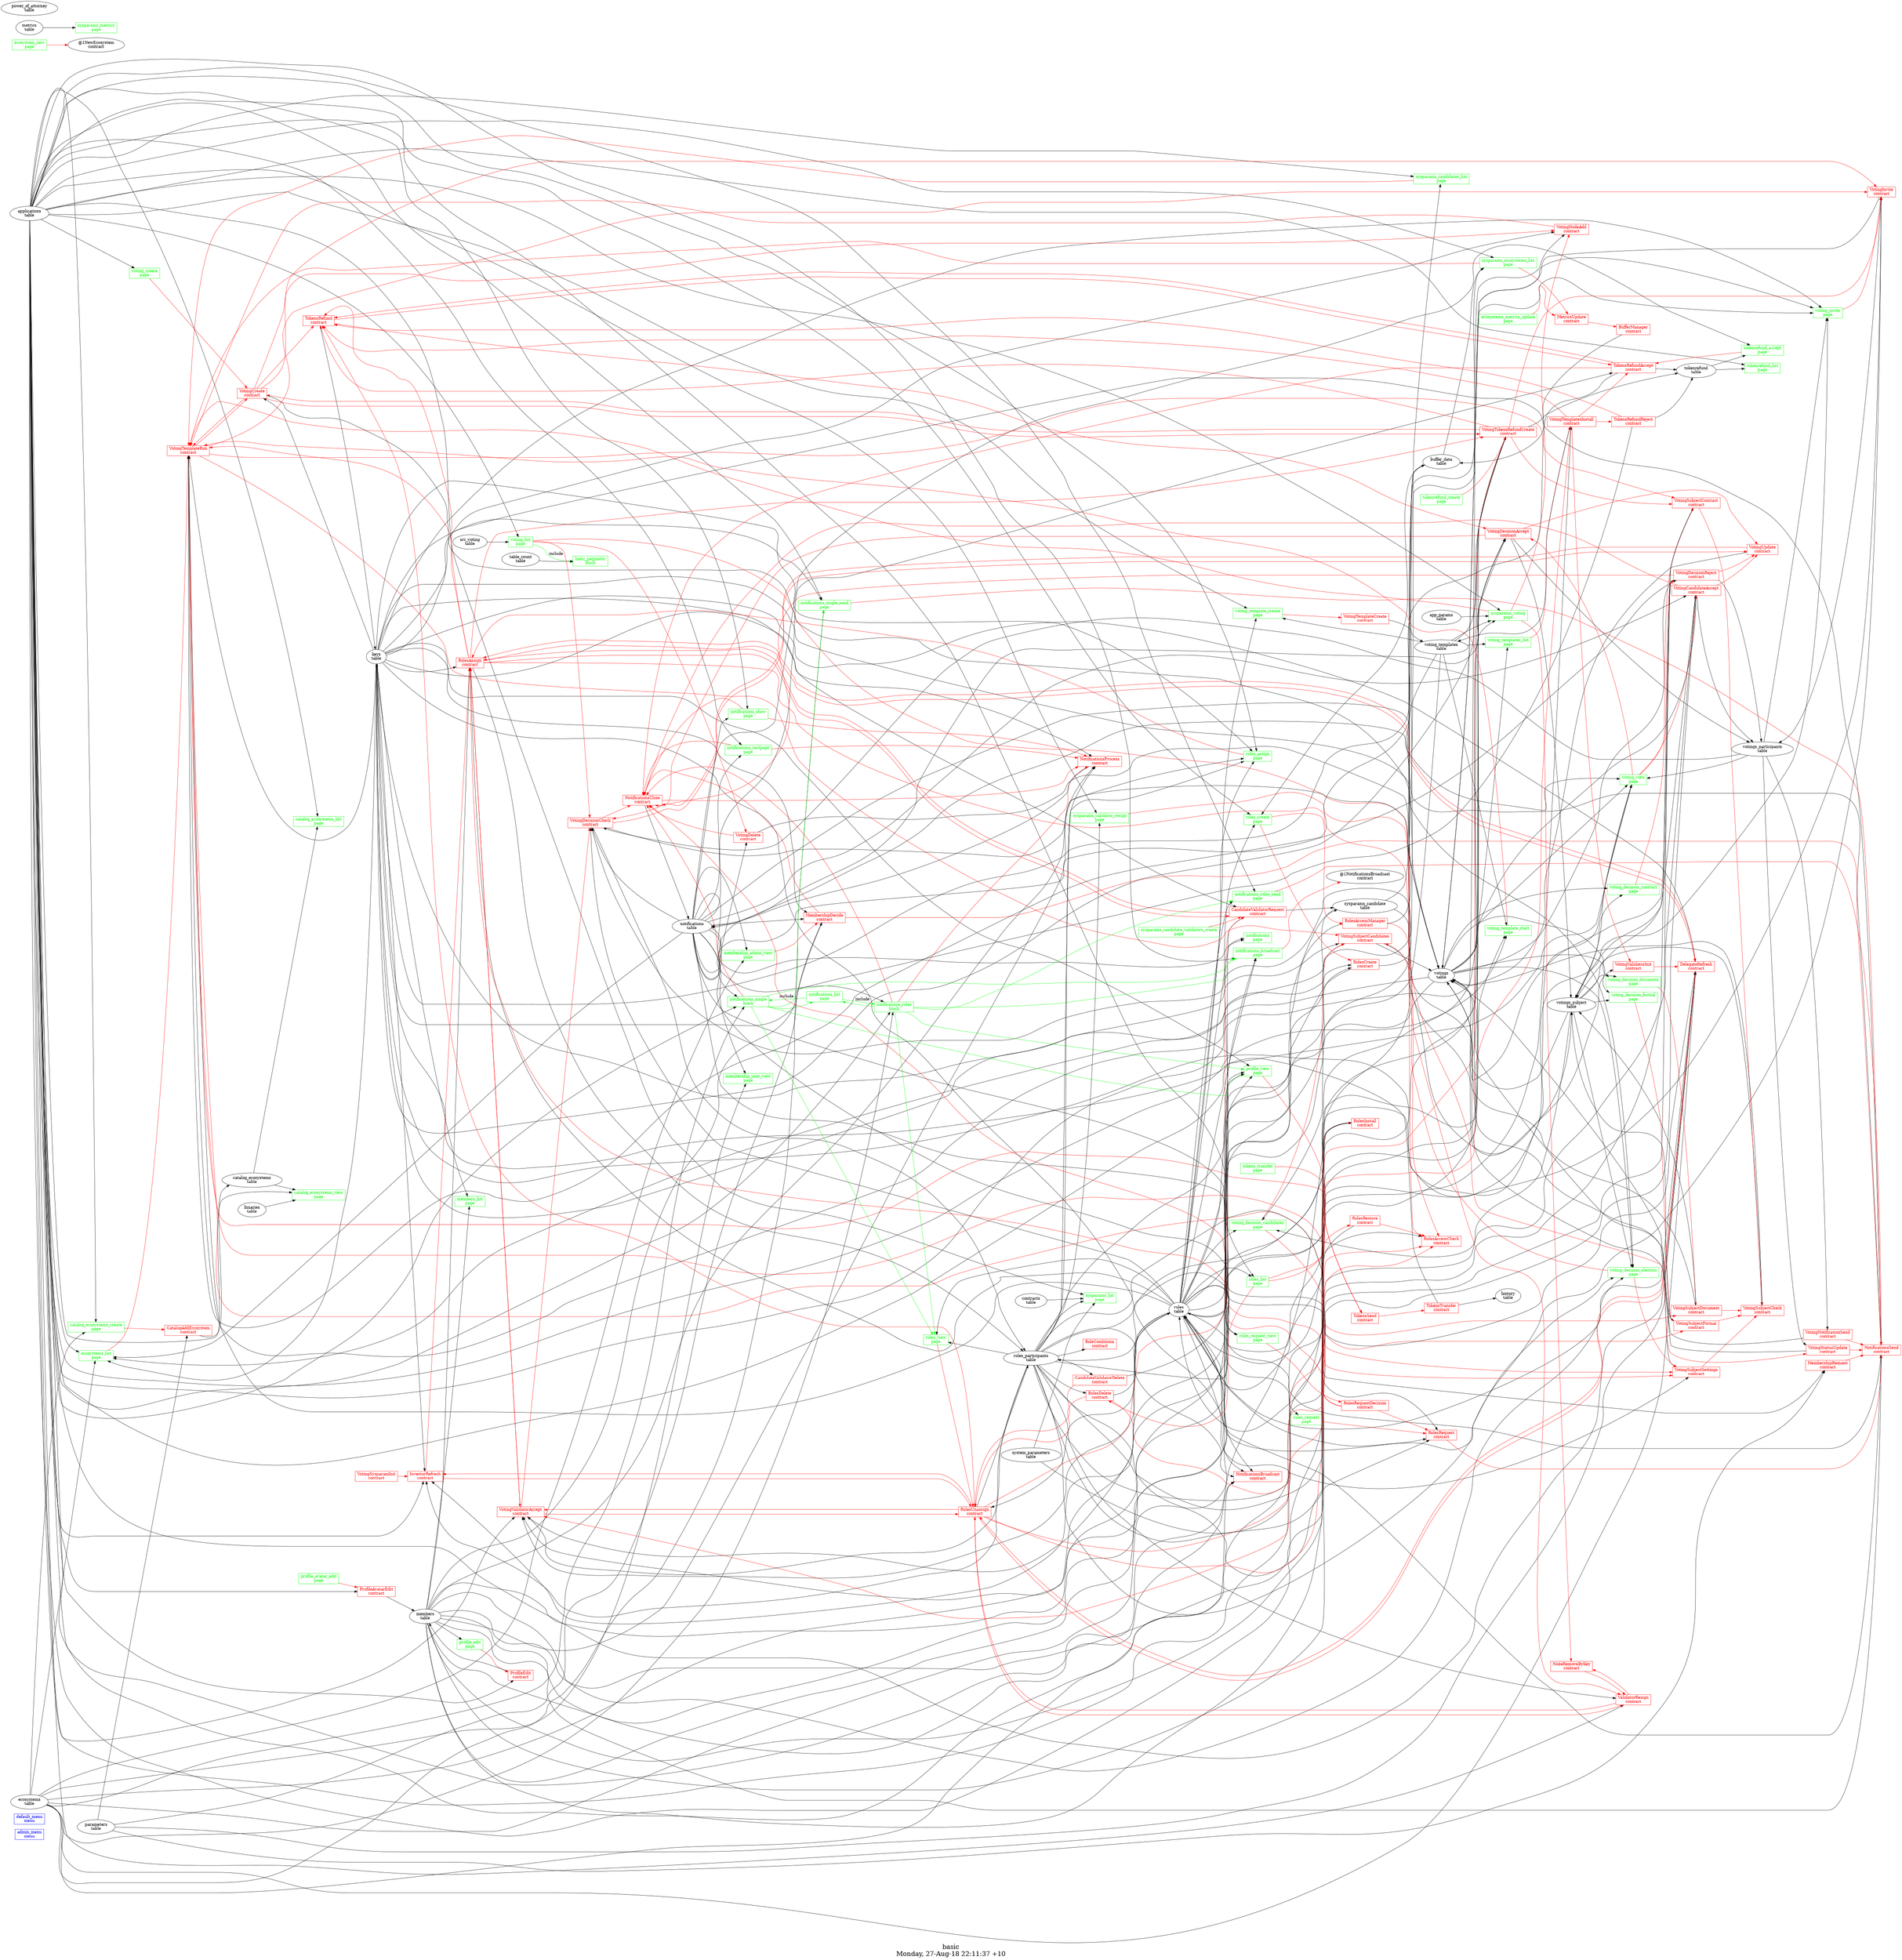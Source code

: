 digraph G {
fontsize="24";
label="basic\nMonday, 27-Aug-18 22:11:37 +10";
nojustify=true;
ordering=out;
rankdir=LR;
size="30";
"admin_menu\nmenu" [color=blue, fontcolor=blue, group=menus, shape=record];
"default_menu\nmenu" [color=blue, fontcolor=blue, group=menus, shape=record];
"catalog_ecosystems_create\npage" -> "CatalogAddEcosystem\ncontract"  [ color=red ]
"applications\ntable" -> "catalog_ecosystems_create\npage"
"ecosystems\ntable" -> "catalog_ecosystems_create\npage"
"catalog_ecosystems_create\npage" [color=green, fontcolor=green, group=pages, shape=record];
"applications\ntable" -> "catalog_ecosystems_list\npage"
"catalog_ecosystems\ntable" -> "catalog_ecosystems_list\npage"
"catalog_ecosystems_list\npage" [color=green, fontcolor=green, group=pages, shape=record];
"applications\ntable" -> "catalog_ecosystems_view\npage"
"catalog_ecosystems\ntable" -> "catalog_ecosystems_view\npage"
"binaries\ntable" -> "catalog_ecosystems_view\npage"
"catalog_ecosystems_view\npage" [color=green, fontcolor=green, group=pages, shape=record];
"ecosystem_new\npage" -> "@1NewEcosystem\ncontract"  [ color=red ]
"ecosystem_new\npage" [color=green, fontcolor=green, group=pages, shape=record];
"ecosystems_list\npage" -> "VotingTemplateRun\ncontract"  [ color=red ]
"applications\ntable" -> "ecosystems_list\npage"
"buffer_data\ntable" -> "ecosystems_list\npage"
"ecosystems\ntable" -> "ecosystems_list\npage"
"notifications\ntable" -> "ecosystems_list\npage"
"keys\ntable" -> "ecosystems_list\npage"
"ecosystems_list\npage" [color=green, fontcolor=green, group=pages, shape=record];
"ecosystems_metrics_update\npage" -> "MetricsUpdate\ncontract"  [ color=red ]
"ecosystems_metrics_update\npage" [color=green, fontcolor=green, group=pages, shape=record];
"keys\ntable" -> "members_list\npage"
"members\ntable" -> "members_list\npage"
"members_list\npage" [color=green, fontcolor=green, group=pages, shape=record];
"membership_admin_view\npage" -> "MembershipDecide\ncontract"  [ color=red ]
"notifications\ntable" -> "membership_admin_view\npage"
"ecosystems\ntable" -> "membership_admin_view\npage"
"membership_admin_view\npage" [color=green, fontcolor=green, group=pages, shape=record];
"notifications\ntable" -> "membership_user_view\npage"
"ecosystems\ntable" -> "membership_user_view\npage"
"membership_user_view\npage" [color=green, fontcolor=green, group=pages, shape=record];
"notifications\ntable" -> "notifications\npage"
"roles\ntable" -> "notifications\npage"
"notifications\npage" [color=green, fontcolor=green, group=pages, shape=record];
"notifications_broadcast\npage" -> "@1NotificationsBroadcast\ncontract"  [ color=red ]
"applications\ntable" -> "notifications_broadcast\npage"
"ecosystems\ntable" -> "notifications_broadcast\npage"
"roles\ntable" -> "notifications_broadcast\npage"
"notifications_broadcast\npage" [color=green, fontcolor=green, group=pages, shape=record];
"notifications_list\npage" -> "notifications_single\nblock"  [ color=green, label=include ]
"notifications_list\npage" -> "notifications_roles\nblock"  [ color=green, label=include ]
"notifications_list\npage" [color=green, fontcolor=green, group=pages, shape=record];
"notifications_roles_send\npage" -> "NotificationsSend\ncontract"  [ color=red ]
"applications\ntable" -> "notifications_roles_send\npage"
"roles\ntable" -> "notifications_roles_send\npage"
"notifications_roles_send\npage" [color=green, fontcolor=green, group=pages, shape=record];
"notifications_show\npage" -> "NotificationsClose\ncontract"  [ color=red ]
"notifications_show\npage" -> "NotificationsProcess\ncontract"  [ color=red ]
"applications\ntable" -> "notifications_show\npage"
"notifications\ntable" -> "notifications_show\npage"
"notifications_show\npage" [color=green, fontcolor=green, group=pages, shape=record];
"notifications_single_send\npage" -> "NotificationsSend\ncontract"  [ color=red ]
"applications\ntable" -> "notifications_single_send\npage"
"keys\ntable" -> "notifications_single_send\npage"
"members\ntable" -> "notifications_single_send\npage"
"notifications_single_send\npage" [color=green, fontcolor=green, group=pages, shape=record];
"notifications_testpage\npage" -> "NotificationsClose\ncontract"  [ color=red ]
"notifications_testpage\npage" -> "NotificationsProcess\ncontract"  [ color=red ]
"applications\ntable" -> "notifications_testpage\npage"
"notifications\ntable" -> "notifications_testpage\npage"
"notifications_testpage\npage" [color=green, fontcolor=green, group=pages, shape=record];
"profile_avatar_edit\npage" -> "ProfileAvatarEdit\ncontract"  [ color=red ]
"profile_avatar_edit\npage" [color=green, fontcolor=green, group=pages, shape=record];
"profile_edit\npage" -> "ProfileEdit\ncontract"  [ color=red ]
"members\ntable" -> "profile_edit\npage"
"profile_edit\npage" [color=green, fontcolor=green, group=pages, shape=record];
"profile_view\npage" -> "TokensSend\ncontract"  [ color=red ]
"members\ntable" -> "profile_view\npage"
"keys\ntable" -> "profile_view\npage"
"roles\ntable" -> "profile_view\npage"
"roles_participants\ntable" -> "profile_view\npage"
"profile_view\npage" [color=green, fontcolor=green, group=pages, shape=record];
"roles_assign\npage" -> "RolesAssign\ncontract"  [ color=red ]
"applications\ntable" -> "roles_assign\npage"
"roles\ntable" -> "roles_assign\npage"
"roles_participants\ntable" -> "roles_assign\npage"
"keys\ntable" -> "roles_assign\npage"
"members\ntable" -> "roles_assign\npage"
"roles_assign\npage" [color=green, fontcolor=green, group=pages, shape=record];
"roles_create\npage" -> "RolesAccessManager\ncontract"  [ color=red ]
"roles_create\npage" -> "RolesCreate\ncontract"  [ color=red ]
"applications\ntable" -> "roles_create\npage"
"roles\ntable" -> "roles_create\npage"
"buffer_data\ntable" -> "roles_create\npage"
"roles_create\npage" [color=green, fontcolor=green, group=pages, shape=record];
"roles_list\npage" -> "RolesDelete\ncontract"  [ color=red ]
"roles_list\npage" -> "RolesRestore\ncontract"  [ color=red ]
"roles_list\npage" -> "RolesInstall\ncontract"  [ color=red ]
"applications\ntable" -> "roles_list\npage"
"roles\ntable" -> "roles_list\npage"
"roles_list\npage" [color=green, fontcolor=green, group=pages, shape=record];
"roles_request\npage" -> "RolesRequest\ncontract"  [ color=red ]
"roles\ntable" -> "roles_request\npage"
"roles_request\npage" [color=green, fontcolor=green, group=pages, shape=record];
"roles_request_view\npage" -> "RolesRequestDecision\ncontract"  [ color=red ]
"notifications\ntable" -> "roles_request_view\npage"
"roles\ntable" -> "roles_request_view\npage"
"roles_request_view\npage" [color=green, fontcolor=green, group=pages, shape=record];
"roles_view\npage" -> "RolesUnassign\ncontract"  [ color=red ]
"roles\ntable" -> "roles_view\npage"
"roles_participants\ntable" -> "roles_view\npage"
"roles_view\npage" [color=green, fontcolor=green, group=pages, shape=record];
"sysparams_candidate_validators_create\npage" -> "CandidateValidatorRequest\ncontract"  [ color=red ]
"sysparams_candidate_validators_create\npage" [color=green, fontcolor=green, group=pages, shape=record];
"sysparams_candidates_list\npage" -> "VotingTemplateRun\ncontract"  [ color=red ]
"applications\ntable" -> "sysparams_candidates_list\npage"
"sysparams_candidate\ntable" -> "sysparams_candidates_list\npage"
"sysparams_candidates_list\npage" [color=green, fontcolor=green, group=pages, shape=record];
"sysparams_ecosystems_list\npage" -> "VotingTemplateRun\ncontract"  [ color=red ]
"sysparams_ecosystems_list\npage" -> "MetricsUpdate\ncontract"  [ color=red ]
"applications\ntable" -> "sysparams_ecosystems_list\npage"
"buffer_data\ntable" -> "sysparams_ecosystems_list\npage"
"ecosystems\ntable" -> "sysparams_ecosystems_list\npage"
"sysparams_ecosystems_list\npage" [color=green, fontcolor=green, group=pages, shape=record];
"applications\ntable" -> "sysparams_list\npage"
"system_parameters\ntable" -> "sysparams_list\npage"
"contracts\ntable" -> "sysparams_list\npage"
"roles_participants\ntable" -> "sysparams_list\npage"
"sysparams_list\npage" [color=green, fontcolor=green, group=pages, shape=record];
"metrics\ntable" -> "sysparams_metrics\npage"
"sysparams_metrics\npage" [color=green, fontcolor=green, group=pages, shape=record];
"sysparams_validator_resign\npage" -> "ValidatorResign\ncontract"  [ color=red ]
"applications\ntable" -> "sysparams_validator_resign\npage"
"roles_participants\ntable" -> "sysparams_validator_resign\npage"
"sysparams_validator_resign\npage" [color=green, fontcolor=green, group=pages, shape=record];
"sysparams_voting\npage" -> "VotingTemplateRun\ncontract"  [ color=red ]
"sysparams_voting\npage" -> "VotingNodeAdd\ncontract"  [ color=red ]
"sysparams_voting\npage" -> "NodeRemoveByKey\ncontract"  [ color=red ]
"applications\ntable" -> "sysparams_voting\npage"
"voting_templates\ntable" -> "sysparams_voting\npage"
"system_parameters\ntable" -> "sysparams_voting\npage"
"app_params\ntable" -> "sysparams_voting\npage"
"sysparams_voting\npage" [color=green, fontcolor=green, group=pages, shape=record];
"tokenrefund_accept\npage" -> "TokensRefundAccept\ncontract"  [ color=red ]
"notifications\ntable" -> "tokenrefund_accept\npage"
"tokenrefund\ntable" -> "tokenrefund_accept\npage"
"tokenrefund_accept\npage" [color=green, fontcolor=green, group=pages, shape=record];
"tokenrefund_create\npage" -> "VotingTokensRefundCreate\ncontract"  [ color=red ]
"tokenrefund_create\npage" [color=green, fontcolor=green, group=pages, shape=record];
"applications\ntable" -> "tokenrefund_list\npage"
"tokenrefund\ntable" -> "tokenrefund_list\npage"
"tokenrefund_list\npage" [color=green, fontcolor=green, group=pages, shape=record];
"tokens_transfer\npage" -> "TokensSend\ncontract"  [ color=red ]
"tokens_transfer\npage" [color=green, fontcolor=green, group=pages, shape=record];
"voting_create\npage" -> "VotingCreate\ncontract"  [ color=red ]
"applications\ntable" -> "voting_create\npage"
"voting_create\npage" [color=green, fontcolor=green, group=pages, shape=record];
"voting_decision_candidates\npage" -> "VotingSubjectCandidates\ncontract"  [ color=red ]
"voting_decision_candidates\npage" -> "VotingSubjectSettings\ncontract"  [ color=red ]
"votings\ntable" -> "voting_decision_candidates\npage"
"roles\ntable" -> "voting_decision_candidates\npage"
"votings_subject\ntable" -> "voting_decision_candidates\npage"
"voting_decision_candidates\npage" [color=green, fontcolor=green, group=pages, shape=record];
"voting_decision_contract\npage" -> "VotingSubjectContract\ncontract"  [ color=red ]
"votings\ntable" -> "voting_decision_contract\npage"
"votings_subject\ntable" -> "voting_decision_contract\npage"
"voting_decision_contract\npage" [color=green, fontcolor=green, group=pages, shape=record];
"voting_decision_document\npage" -> "VotingSubjectDocument\ncontract"  [ color=red ]
"votings\ntable" -> "voting_decision_document\npage"
"votings_subject\ntable" -> "voting_decision_document\npage"
"voting_decision_document\npage" [color=green, fontcolor=green, group=pages, shape=record];
"voting_decision_election\npage" -> "VotingSubjectCandidates\ncontract"  [ color=red ]
"voting_decision_election\npage" -> "VotingSubjectSettings\ncontract"  [ color=red ]
"votings\ntable" -> "voting_decision_election\npage"
"votings_subject\ntable" -> "voting_decision_election\npage"
"keys\ntable" -> "voting_decision_election\npage"
"members\ntable" -> "voting_decision_election\npage"
"roles\ntable" -> "voting_decision_election\npage"
"voting_decision_election\npage" [color=green, fontcolor=green, group=pages, shape=record];
"voting_decision_formal\npage" -> "VotingSubjectFormal\ncontract"  [ color=red ]
"votings\ntable" -> "voting_decision_formal\npage"
"votings_subject\ntable" -> "voting_decision_formal\npage"
"voting_decision_formal\npage" [color=green, fontcolor=green, group=pages, shape=record];
"voting_invite\npage" -> "VotingInvite\ncontract"  [ color=red ]
"votings\ntable" -> "voting_invite\npage"
"votings_participants\ntable" -> "voting_invite\npage"
"roles\ntable" -> "voting_invite\npage"
"keys\ntable" -> "voting_invite\npage"
"members\ntable" -> "voting_invite\npage"
"voting_invite\npage" [color=green, fontcolor=green, group=pages, shape=record];
"voting_list\npage" -> "VotingStatusUpdate\ncontract"  [ color=red ]
"voting_list\npage" -> "VotingDecisionCheck\ncontract"  [ color=red ]
"voting_list\npage" -> "VotingDelete\ncontract"  [ color=red ]
"applications\ntable" -> "voting_list\npage"
"src_voting\ntable" -> "voting_list\npage"
"voting_list\npage" -> "basic_paginator\nblock"  [ color=green, label=include ]
"voting_list\npage" [color=green, fontcolor=green, group=pages, shape=record];
"voting_template_create\npage" -> "VotingTemplateCreate\ncontract"  [ color=red ]
"applications\ntable" -> "voting_template_create\npage"
"roles\ntable" -> "voting_template_create\npage"
"voting_templates\ntable" -> "voting_template_create\npage"
"voting_template_create\npage" [color=green, fontcolor=green, group=pages, shape=record];
"voting_template_start\npage" -> "VotingTemplateRun\ncontract"  [ color=red ]
"applications\ntable" -> "voting_template_start\npage"
"voting_templates\ntable" -> "voting_template_start\npage"
"roles\ntable" -> "voting_template_start\npage"
"voting_template_start\npage" [color=green, fontcolor=green, group=pages, shape=record];
"voting_templates_list\npage" -> "VotingTemplatesInstall\ncontract"  [ color=red ]
"applications\ntable" -> "voting_templates_list\npage"
"voting_templates\ntable" -> "voting_templates_list\npage"
"voting_templates_list\npage" [color=green, fontcolor=green, group=pages, shape=record];
"voting_view\npage" -> "VotingCandidateAccept\ncontract"  [ color=red ]
"voting_view\npage" -> "VotingDecisionReject\ncontract"  [ color=red ]
"voting_view\npage" -> "VotingDecisionAccept\ncontract"  [ color=red ]
"applications\ntable" -> "voting_view\npage"
"notifications\ntable" -> "voting_view\npage"
"votings\ntable" -> "voting_view\npage"
"votings_participants\ntable" -> "voting_view\npage"
"roles\ntable" -> "voting_view\npage"
"votings_subject\ntable" -> "voting_view\npage"
"voting_view\npage" [color=green, fontcolor=green, group=pages, shape=record];
"table_count\ntable" -> "basic_paginator\nblock"
"basic_paginator\nblock" [color=green, fontcolor=green, group=blocks, shape=record];
"notifications_roles\nblock" -> "NotificationsProcess\ncontract"  [ color=red ]
"notifications_roles\nblock" -> "NotificationsClose\ncontract"  [ color=red ]
"applications\ntable" -> "notifications_roles\nblock"
"ecosystems\ntable" -> "notifications_roles\nblock"
"notifications\ntable" -> "notifications_roles\nblock"
"notifications_roles\nblock" -> "notifications_broadcast\npage"  [ color=green ]
"notifications_roles\nblock" -> "notifications_roles_send\npage"  [ color=green ]
"notifications_roles\nblock" -> "roles_view\npage"  [ color=green ]
"notifications_roles\nblock" -> "profile_view\npage"  [ color=green ]
"notifications_roles\nblock" -> "notifications_list\npage"  [ color=green ]
"notifications_roles\nblock" [color=green, fontcolor=green, group=blocks, shape=record];
"notifications_single\nblock" -> "NotificationsClose\ncontract"  [ color=red ]
"applications\ntable" -> "notifications_single\nblock"
"ecosystems\ntable" -> "notifications_single\nblock"
"notifications\ntable" -> "notifications_single\nblock"
"notifications_single\nblock" -> "notifications_broadcast\npage"  [ color=green ]
"notifications_single\nblock" -> "notifications_single_send\npage"  [ color=green ]
"notifications_single\nblock" -> "profile_view\npage"  [ color=green ]
"notifications_single\nblock" -> "roles_view\npage"  [ color=green ]
"notifications_single\nblock" -> "notifications_list\npage"  [ color=green ]
"notifications_single\nblock" [color=green, fontcolor=green, group=blocks, shape=record];
"BufferManager\ncontract" -> "buffer_data\ntable"  [ color="" ]
"BufferManager\ncontract" [color=red, fontcolor=red, group=contracts, shape=record];
"CandidateValidatorDelete\ncontract" -> "RolesUnassign\ncontract"  [ color=red ]
"CandidateValidatorDelete\ncontract" -> "sysparams_candidate\ntable"  [ color="" ]
"roles_participants\ntable" -> "CandidateValidatorDelete\ncontract"
"CandidateValidatorDelete\ncontract" [color=red, fontcolor=red, group=contracts, shape=record];
"CandidateValidatorRequest\ncontract" -> "RolesAssign\ncontract"  [ color=red ]
"CandidateValidatorRequest\ncontract" -> "sysparams_candidate\ntable"  [ color="" ]
"keys\ntable" -> "CandidateValidatorRequest\ncontract"
"roles\ntable" -> "CandidateValidatorRequest\ncontract"
"CandidateValidatorRequest\ncontract" [color=red, fontcolor=red, group=contracts, shape=record];
"CatalogAddEcosystem\ncontract" -> "catalog_ecosystems\ntable"  [ color="" ]
"parameters\ntable" -> "CatalogAddEcosystem\ncontract"
"CatalogAddEcosystem\ncontract" [color=red, fontcolor=red, group=contracts, shape=record];
"DelegateRefresh\ncontract" -> "RolesAssign\ncontract"  [ color=red ]
"DelegateRefresh\ncontract" -> "RolesUnassign\ncontract"  [ color=red ]
"applications\ntable" -> "DelegateRefresh\ncontract"
"roles\ntable" -> "DelegateRefresh\ncontract"
"ecosystems\ntable" -> "DelegateRefresh\ncontract"
"parameters\ntable" -> "DelegateRefresh\ncontract"
"roles_participants\ntable" -> "DelegateRefresh\ncontract"
"keys\ntable" -> "DelegateRefresh\ncontract"
"DelegateRefresh\ncontract" [color=red, fontcolor=red, group=contracts, shape=record];
"InvestorRefresh\ncontract" -> "RolesAssign\ncontract"  [ color=red ]
"InvestorRefresh\ncontract" -> "RolesUnassign\ncontract"  [ color=red ]
"applications\ntable" -> "InvestorRefresh\ncontract"
"roles\ntable" -> "InvestorRefresh\ncontract"
"keys\ntable" -> "InvestorRefresh\ncontract"
"roles_participants\ntable" -> "InvestorRefresh\ncontract"
"InvestorRefresh\ncontract" [color=red, fontcolor=red, group=contracts, shape=record];
"MembershipDecide\ncontract" -> "NotificationsClose\ncontract"  [ color=red ]
"MembershipDecide\ncontract" -> "NotificationsSend\ncontract"  [ color=red ]
"notifications\ntable" -> "MembershipDecide\ncontract"
"parameters\ntable" -> "MembershipDecide\ncontract"
"keys\ntable" -> "MembershipDecide\ncontract"
"ecosystems\ntable" -> "MembershipDecide\ncontract"
"MembershipDecide\ncontract" [color=red, fontcolor=red, group=contracts, shape=record];
"MembershipRequest\ncontract" -> "NotificationsSend\ncontract"  [ color=red ]
"notifications\ntable" -> "MembershipRequest\ncontract"
"parameters\ntable" -> "MembershipRequest\ncontract"
"MembershipRequest\ncontract" [color=red, fontcolor=red, group=contracts, shape=record];
"MetricsUpdate\ncontract" -> "BufferManager\ncontract"  [ color=red ]
"MetricsUpdate\ncontract" [color=red, fontcolor=red, group=contracts, shape=record];
"NodeRemoveByKey\ncontract" -> "ValidatorResign\ncontract"  [ color=red ]
"NodeRemoveByKey\ncontract" [color=red, fontcolor=red, group=contracts, shape=record];
"members\ntable" -> "NotificationsBroadcast\ncontract"
"keys\ntable" -> "NotificationsBroadcast\ncontract"
"ecosystems\ntable" -> "NotificationsBroadcast\ncontract"
"roles\ntable" -> "NotificationsBroadcast\ncontract"
"roles_participants\ntable" -> "NotificationsBroadcast\ncontract"
"NotificationsBroadcast\ncontract" [color=red, fontcolor=red, group=contracts, shape=record];
"NotificationsClose\ncontract" -> "NotificationsProcess\ncontract"  [ color=red ]
"NotificationsClose\ncontract" -> "notifications\ntable"  [ color="" ]
"NotificationsClose\ncontract" [color=red, fontcolor=red, group=contracts, shape=record];
"NotificationsProcess\ncontract" -> "notifications\ntable"  [ color="" ]
"members\ntable" -> "NotificationsProcess\ncontract"
"keys\ntable" -> "NotificationsProcess\ncontract"
"roles_participants\ntable" -> "NotificationsProcess\ncontract"
"NotificationsProcess\ncontract" [color=red, fontcolor=red, group=contracts, shape=record];
"NotificationsSend\ncontract" -> "notifications\ntable"  [ color="" ]
"members\ntable" -> "NotificationsSend\ncontract"
"keys\ntable" -> "NotificationsSend\ncontract"
"roles\ntable" -> "NotificationsSend\ncontract"
"roles_participants\ntable" -> "NotificationsSend\ncontract"
"NotificationsSend\ncontract" [color=red, fontcolor=red, group=contracts, shape=record];
"ProfileAvatarEdit\ncontract" -> "members\ntable"  [ color="" ]
"applications\ntable" -> "ProfileAvatarEdit\ncontract"
"ProfileAvatarEdit\ncontract" [color=red, fontcolor=red, group=contracts, shape=record];
"ProfileEdit\ncontract" -> "members\ntable"  [ color="" ]
"applications\ntable" -> "ProfileEdit\ncontract"
"ProfileEdit\ncontract" [color=red, fontcolor=red, group=contracts, shape=record];
"roles_participants\ntable" -> "RoleConditions\ncontract"
"RoleConditions\ncontract" [color=red, fontcolor=red, group=contracts, shape=record];
"roles\ntable" -> "RolesAccessCheck\ncontract"
"RolesAccessCheck\ncontract" [color=red, fontcolor=red, group=contracts, shape=record];
"RolesAccessManager\ncontract" -> "RolesAccessCheck\ncontract"  [ color=red ]
"RolesAccessManager\ncontract" -> "roles\ntable"  [ color="" ]
"RolesAccessManager\ncontract" -> "buffer_data\ntable"  [ color="" ]
"RolesAccessManager\ncontract" [color=red, fontcolor=red, group=contracts, shape=record];
"RolesAssign\ncontract" -> "CandidateValidatorRequest\ncontract"  [ color=red ]
"RolesAssign\ncontract" -> "DelegateRefresh\ncontract"  [ color=red ]
"RolesAssign\ncontract" -> "RolesAccessCheck\ncontract"  [ color=red ]
"RolesAssign\ncontract" -> "TokensRefund\ncontract"  [ color=red ]
"RolesAssign\ncontract" -> "VotingTemplateRun\ncontract"  [ color=red ]
"RolesAssign\ncontract" -> "VotingTokensRefundCreate\ncontract"  [ color=red ]
"RolesAssign\ncontract" -> "VotingValidatorAccept\ncontract"  [ color=red ]
"RolesAssign\ncontract" -> "roles_participants\ntable"  [ color="" ]
"members\ntable" -> "RolesAssign\ncontract"
"keys\ntable" -> "RolesAssign\ncontract"
"roles\ntable" -> "RolesAssign\ncontract"
"RolesAssign\ncontract" [color=red, fontcolor=red, group=contracts, shape=record];
"RolesCreate\ncontract" -> "buffer_data\ntable"  [ color="" ]
"RolesCreate\ncontract" -> "roles\ntable"  [ color="" ]
"members\ntable" -> "RolesCreate\ncontract"
"keys\ntable" -> "RolesCreate\ncontract"
"RolesCreate\ncontract" [color=red, fontcolor=red, group=contracts, shape=record];
"RolesDelete\ncontract" -> "RolesAccessCheck\ncontract"  [ color=red ]
"RolesDelete\ncontract" -> "RolesUnassign\ncontract"  [ color=red ]
"RolesDelete\ncontract" -> "roles\ntable"  [ color="" ]
"roles_participants\ntable" -> "RolesDelete\ncontract"
"RolesDelete\ncontract" [color=red, fontcolor=red, group=contracts, shape=record];
"RolesInstall\ncontract" -> "roles\ntable"  [ color="" ]
"RolesInstall\ncontract" -> "roles_participants\ntable"  [ color="" ]
"applications\ntable" -> "RolesInstall\ncontract"
"RolesInstall\ncontract" [color=red, fontcolor=red, group=contracts, shape=record];
"RolesRequest\ncontract" -> "NotificationsSend\ncontract"  [ color=red ]
"roles\ntable" -> "RolesRequest\ncontract"
"roles_participants\ntable" -> "RolesRequest\ncontract"
"notifications\ntable" -> "RolesRequest\ncontract"
"RolesRequest\ncontract" [color=red, fontcolor=red, group=contracts, shape=record];
"RolesRequestDecision\ncontract" -> "NotificationsClose\ncontract"  [ color=red ]
"RolesRequestDecision\ncontract" -> "RolesAssign\ncontract"  [ color=red ]
"RolesRequestDecision\ncontract" -> "RolesRequest\ncontract"  [ color=red ]
"RolesRequestDecision\ncontract" [color=red, fontcolor=red, group=contracts, shape=record];
"RolesRestore\ncontract" -> "RolesAccessCheck\ncontract"  [ color=red ]
"RolesRestore\ncontract" -> "roles\ntable"  [ color="" ]
"RolesRestore\ncontract" [color=red, fontcolor=red, group=contracts, shape=record];
"RolesUnassign\ncontract" -> "CandidateValidatorRequest\ncontract"  [ color=red ]
"RolesUnassign\ncontract" -> "DelegateRefresh\ncontract"  [ color=red ]
"RolesUnassign\ncontract" -> "InvestorRefresh\ncontract"  [ color=red ]
"RolesUnassign\ncontract" -> "RolesAccessCheck\ncontract"  [ color=red ]
"RolesUnassign\ncontract" -> "TokensRefund\ncontract"  [ color=red ]
"RolesUnassign\ncontract" -> "ValidatorResign\ncontract"  [ color=red ]
"RolesUnassign\ncontract" -> "VotingTokensRefundCreate\ncontract"  [ color=red ]
"RolesUnassign\ncontract" -> "VotingValidatorAccept\ncontract"  [ color=red ]
"RolesUnassign\ncontract" -> "roles_participants\ntable"  [ color="" ]
"roles\ntable" -> "RolesUnassign\ncontract"
"RolesUnassign\ncontract" [color=red, fontcolor=red, group=contracts, shape=record];
"TokensRefund\ncontract" -> "TokensRefundAccept\ncontract"  [ color=red ]
"TokensRefund\ncontract" -> "VotingDecisionAccept\ncontract"  [ color=red ]
"TokensRefund\ncontract" -> "keys\ntable"  [ color="" ]
"TokensRefund\ncontract" [color=red, fontcolor=red, group=contracts, shape=record];
"TokensRefundAccept\ncontract" -> "NotificationsClose\ncontract"  [ color=red ]
"TokensRefundAccept\ncontract" -> "TokensRefund\ncontract"  [ color=red ]
"TokensRefundAccept\ncontract" -> "keys\ntable"  [ color="" ]
"TokensRefundAccept\ncontract" -> "tokenrefund\ntable"  [ color="" ]
"notifications\ntable" -> "TokensRefundAccept\ncontract"
"TokensRefundAccept\ncontract" [color=red, fontcolor=red, group=contracts, shape=record];
"TokensRefundReject\ncontract" -> "TokensRefund\ncontract"  [ color=red ]
"TokensRefundReject\ncontract" -> "keys\ntable"  [ color="" ]
"TokensRefundReject\ncontract" -> "tokenrefund\ntable"  [ color="" ]
"TokensRefundReject\ncontract" [color=red, fontcolor=red, group=contracts, shape=record];
"TokensSend\ncontract" -> "TokensTransfer\ncontract"  [ color=red ]
"TokensSend\ncontract" [color=red, fontcolor=red, group=contracts, shape=record];
"TokensTransfer\ncontract" -> "keys\ntable"  [ color="" ]
"TokensTransfer\ncontract" -> "history\ntable"  [ color="" ]
"TokensTransfer\ncontract" [color=red, fontcolor=red, group=contracts, shape=record];
"ValidatorResign\ncontract" -> "NodeRemoveByKey\ncontract"  [ color=red ]
"ValidatorResign\ncontract" -> "RolesUnassign\ncontract"  [ color=red ]
"applications\ntable" -> "ValidatorResign\ncontract"
"roles_participants\ntable" -> "ValidatorResign\ncontract"
"ValidatorResign\ncontract" [color=red, fontcolor=red, group=contracts, shape=record];
"VotingCandidateAccept\ncontract" -> "NotificationsClose\ncontract"  [ color=red ]
"VotingCandidateAccept\ncontract" -> "VotingUpdate\ncontract"  [ color=red ]
"VotingCandidateAccept\ncontract" -> "votings_participants\ntable"  [ color="" ]
"VotingCandidateAccept\ncontract" -> "votings_subject\ntable"  [ color="" ]
"notifications\ntable" -> "VotingCandidateAccept\ncontract"
"votings\ntable" -> "VotingCandidateAccept\ncontract"
"roles_participants\ntable" -> "VotingCandidateAccept\ncontract"
"members\ntable" -> "VotingCandidateAccept\ncontract"
"VotingCandidateAccept\ncontract" [color=red, fontcolor=red, group=contracts, shape=record];
"VotingCreate\ncontract" -> "TokensRefund\ncontract"  [ color=red ]
"VotingCreate\ncontract" -> "VotingInvite\ncontract"  [ color=red ]
"VotingCreate\ncontract" -> "VotingNodeAdd\ncontract"  [ color=red ]
"VotingCreate\ncontract" -> "VotingTemplateRun\ncontract"  [ color=red ]
"VotingCreate\ncontract" -> "VotingTokensRefundCreate\ncontract"  [ color=red ]
"VotingCreate\ncontract" -> "votings\ntable"  [ color="" ]
"keys\ntable" -> "VotingCreate\ncontract"
"VotingCreate\ncontract" [color=red, fontcolor=red, group=contracts, shape=record];
"VotingDecisionAccept\ncontract" -> "NotificationsClose\ncontract"  [ color=red ]
"VotingDecisionAccept\ncontract" -> "VotingUpdate\ncontract"  [ color=red ]
"VotingDecisionAccept\ncontract" -> "votings_participants\ntable"  [ color="" ]
"VotingDecisionAccept\ncontract" -> "votings_subject\ntable"  [ color="" ]
"notifications\ntable" -> "VotingDecisionAccept\ncontract"
"votings\ntable" -> "VotingDecisionAccept\ncontract"
"roles_participants\ntable" -> "VotingDecisionAccept\ncontract"
"members\ntable" -> "VotingDecisionAccept\ncontract"
"VotingDecisionAccept\ncontract" [color=red, fontcolor=red, group=contracts, shape=record];
"VotingDecisionCheck\ncontract" -> "NotificationsClose\ncontract"  [ color=red ]
"VotingDecisionCheck\ncontract" -> "VotingUpdate\ncontract"  [ color=red ]
"VotingDecisionCheck\ncontract" -> "roles_participants\ntable"  [ color="" ]
"VotingDecisionCheck\ncontract" -> "votings\ntable"  [ color="" ]
"votings_participants\ntable" -> "VotingDecisionCheck\ncontract"
"notifications\ntable" -> "VotingDecisionCheck\ncontract"
"votings_subject\ntable" -> "VotingDecisionCheck\ncontract"
"roles\ntable" -> "VotingDecisionCheck\ncontract"
"VotingDecisionCheck\ncontract" [color=red, fontcolor=red, group=contracts, shape=record];
"VotingDecisionReject\ncontract" -> "NotificationsClose\ncontract"  [ color=red ]
"VotingDecisionReject\ncontract" -> "VotingUpdate\ncontract"  [ color=red ]
"VotingDecisionReject\ncontract" -> "votings_participants\ntable"  [ color="" ]
"notifications\ntable" -> "VotingDecisionReject\ncontract"
"votings\ntable" -> "VotingDecisionReject\ncontract"
"roles_participants\ntable" -> "VotingDecisionReject\ncontract"
"members\ntable" -> "VotingDecisionReject\ncontract"
"VotingDecisionReject\ncontract" [color=red, fontcolor=red, group=contracts, shape=record];
"VotingDelete\ncontract" -> "NotificationsClose\ncontract"  [ color=red ]
"VotingDelete\ncontract" -> "votings\ntable"  [ color="" ]
"notifications\ntable" -> "VotingDelete\ncontract"
"VotingDelete\ncontract" [color=red, fontcolor=red, group=contracts, shape=record];
"VotingInvite\ncontract" -> "votings_participants\ntable"  [ color="" ]
"VotingInvite\ncontract" -> "votings\ntable"  [ color="" ]
"keys\ntable" -> "VotingInvite\ncontract"
"roles_participants\ntable" -> "VotingInvite\ncontract"
"VotingInvite\ncontract" [color=red, fontcolor=red, group=contracts, shape=record];
"VotingNodeAdd\ncontract" -> "VotingTemplateRun\ncontract"  [ color=red ]
"keys\ntable" -> "VotingNodeAdd\ncontract"
"applications\ntable" -> "VotingNodeAdd\ncontract"
"VotingNodeAdd\ncontract" [color=red, fontcolor=red, group=contracts, shape=record];
"VotingNotificationSend\ncontract" -> "NotificationsSend\ncontract"  [ color=red ]
"VotingNotificationSend\ncontract" -> "votings\ntable"  [ color="" ]
"votings_participants\ntable" -> "VotingNotificationSend\ncontract"
"VotingNotificationSend\ncontract" [color=red, fontcolor=red, group=contracts, shape=record];
"VotingStatusUpdate\ncontract" -> "NotificationsSend\ncontract"  [ color=red ]
"VotingStatusUpdate\ncontract" -> "votings\ntable"  [ color="" ]
"votings_participants\ntable" -> "VotingStatusUpdate\ncontract"
"VotingStatusUpdate\ncontract" [color=red, fontcolor=red, group=contracts, shape=record];
"VotingSubjectCandidates\ncontract" -> "votings_subject\ntable"  [ color="" ]
"VotingSubjectCandidates\ncontract" -> "votings\ntable"  [ color="" ]
"members\ntable" -> "VotingSubjectCandidates\ncontract"
"keys\ntable" -> "VotingSubjectCandidates\ncontract"
"VotingSubjectCandidates\ncontract" [color=red, fontcolor=red, group=contracts, shape=record];
"VotingSubjectCheck\ncontract" -> "votings\ntable"  [ color="" ]
"votings_subject\ntable" -> "VotingSubjectCheck\ncontract"
"VotingSubjectCheck\ncontract" [color=red, fontcolor=red, group=contracts, shape=record];
"VotingSubjectContract\ncontract" -> "VotingSubjectCheck\ncontract"  [ color=red ]
"VotingSubjectContract\ncontract" -> "votings_subject\ntable"  [ color="" ]
"votings\ntable" -> "VotingSubjectContract\ncontract"
"VotingSubjectContract\ncontract" [color=red, fontcolor=red, group=contracts, shape=record];
"VotingSubjectDocument\ncontract" -> "VotingSubjectCheck\ncontract"  [ color=red ]
"VotingSubjectDocument\ncontract" -> "votings_subject\ntable"  [ color="" ]
"VotingSubjectDocument\ncontract" -> "votings\ntable"  [ color="" ]
"VotingSubjectDocument\ncontract" [color=red, fontcolor=red, group=contracts, shape=record];
"VotingSubjectFormal\ncontract" -> "VotingSubjectCheck\ncontract"  [ color=red ]
"VotingSubjectFormal\ncontract" -> "votings_subject\ntable"  [ color="" ]
"VotingSubjectFormal\ncontract" -> "votings\ntable"  [ color="" ]
"VotingSubjectFormal\ncontract" [color=red, fontcolor=red, group=contracts, shape=record];
"VotingSubjectSettings\ncontract" -> "VotingSubjectCheck\ncontract"  [ color=red ]
"VotingSubjectSettings\ncontract" -> "votings\ntable"  [ color="" ]
"roles\ntable" -> "VotingSubjectSettings\ncontract"
"VotingSubjectSettings\ncontract" [color=red, fontcolor=red, group=contracts, shape=record];
"VotingSysparamInit\ncontract" -> "InvestorRefresh\ncontract"  [ color=red ]
"VotingSysparamInit\ncontract" [color=red, fontcolor=red, group=contracts, shape=record];
"VotingTemplateCreate\ncontract" -> "voting_templates\ntable"  [ color="" ]
"VotingTemplateCreate\ncontract" [color=red, fontcolor=red, group=contracts, shape=record];
"VotingTemplateRun\ncontract" -> "VotingCreate\ncontract"  [ color=red ]
"VotingTemplateRun\ncontract" -> "VotingInvite\ncontract"  [ color=red ]
"VotingTemplateRun\ncontract" -> "VotingSubjectCandidates\ncontract"  [ color=red ]
"VotingTemplateRun\ncontract" -> "VotingSubjectContract\ncontract"  [ color=red ]
"VotingTemplateRun\ncontract" -> "VotingSubjectDocument\ncontract"  [ color=red ]
"VotingTemplateRun\ncontract" -> "VotingSubjectFormal\ncontract"  [ color=red ]
"VotingTemplateRun\ncontract" -> "VotingSubjectSettings\ncontract"  [ color=red ]
"voting_templates\ntable" -> "VotingTemplateRun\ncontract"
"keys\ntable" -> "VotingTemplateRun\ncontract"
"roles\ntable" -> "VotingTemplateRun\ncontract"
"votings\ntable" -> "VotingTemplateRun\ncontract"
"VotingTemplateRun\ncontract" [color=red, fontcolor=red, group=contracts, shape=record];
"VotingTemplatesInstall\ncontract" -> "TokensRefund\ncontract"  [ color=red ]
"VotingTemplatesInstall\ncontract" -> "TokensRefundAccept\ncontract"  [ color=red ]
"VotingTemplatesInstall\ncontract" -> "TokensRefundReject\ncontract"  [ color=red ]
"VotingTemplatesInstall\ncontract" -> "VotingValidatorAccept\ncontract"  [ color=red ]
"VotingTemplatesInstall\ncontract" -> "VotingValidatorInit\ncontract"  [ color=red ]
"VotingTemplatesInstall\ncontract" -> "voting_templates\ntable"  [ color="" ]
"applications\ntable" -> "VotingTemplatesInstall\ncontract"
"VotingTemplatesInstall\ncontract" [color=red, fontcolor=red, group=contracts, shape=record];
"VotingTokensRefundCreate\ncontract" -> "TokensRefund\ncontract"  [ color=red ]
"VotingTokensRefundCreate\ncontract" -> "VotingCreate\ncontract"  [ color=red ]
"VotingTokensRefundCreate\ncontract" -> "VotingInvite\ncontract"  [ color=red ]
"VotingTokensRefundCreate\ncontract" -> "VotingSubjectContract\ncontract"  [ color=red ]
"VotingTokensRefundCreate\ncontract" -> "keys\ntable"  [ color="" ]
"VotingTokensRefundCreate\ncontract" -> "tokenrefund\ntable"  [ color="" ]
"applications\ntable" -> "VotingTokensRefundCreate\ncontract"
"voting_templates\ntable" -> "VotingTokensRefundCreate\ncontract"
"roles_participants\ntable" -> "VotingTokensRefundCreate\ncontract"
"VotingTokensRefundCreate\ncontract" [color=red, fontcolor=red, group=contracts, shape=record];
"VotingUpdate\ncontract" -> "VotingDecisionCheck\ncontract"  [ color=red ]
"VotingUpdate\ncontract" -> "votings\ntable"  [ color="" ]
"VotingUpdate\ncontract" [color=red, fontcolor=red, group=contracts, shape=record];
"VotingValidatorAccept\ncontract" -> "RolesAssign\ncontract"  [ color=red ]
"VotingValidatorAccept\ncontract" -> "RolesUnassign\ncontract"  [ color=red ]
"VotingValidatorAccept\ncontract" -> "VotingDecisionCheck\ncontract"  [ color=red ]
"applications\ntable" -> "VotingValidatorAccept\ncontract"
"voting_templates\ntable" -> "VotingValidatorAccept\ncontract"
"sysparams_candidate\ntable" -> "VotingValidatorAccept\ncontract"
"roles_participants\ntable" -> "VotingValidatorAccept\ncontract"
"roles\ntable" -> "VotingValidatorAccept\ncontract"
"VotingValidatorAccept\ncontract" [color=red, fontcolor=red, group=contracts, shape=record];
"VotingValidatorInit\ncontract" -> "DelegateRefresh\ncontract"  [ color=red ]
"sysparams_candidate\ntable" -> "VotingValidatorInit\ncontract"
"VotingValidatorInit\ncontract" [color=red, fontcolor=red, group=contracts, shape=record];
"catalog_ecosystems\ntable" [color="", fontcolor="", group=tables, shape=""];
"power_of_attorney\ntable" [color="", fontcolor="", group=tables, shape=""];
"sysparams_candidate\ntable" [color="", fontcolor="", group=tables, shape=""];
"tokenrefund\ntable" [color="", fontcolor="", group=tables, shape=""];
"voting_templates\ntable" [color="", fontcolor="", group=tables, shape=""];
"votings\ntable" [color="", fontcolor="", group=tables, shape=""];
"votings_participants\ntable" [color="", fontcolor="", group=tables, shape=""];
"votings_subject\ntable" [color="", fontcolor="", group=tables, shape=""];
}
